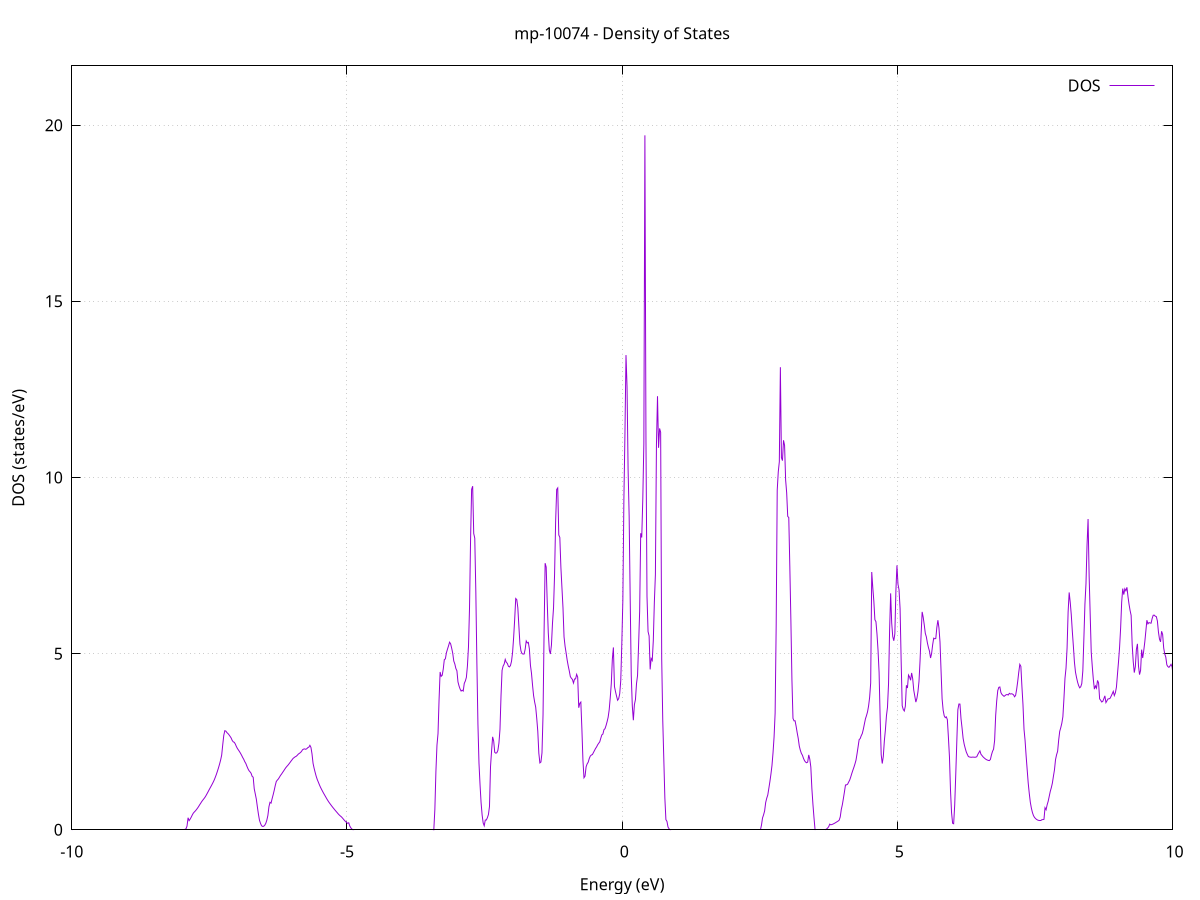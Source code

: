 set title 'mp-10074 - Density of States'
set xlabel 'Energy (eV)'
set ylabel 'DOS (states/eV)'
set grid
set xrange [-10:10]
set yrange [0:21.683]
set xzeroaxis lt -1
set terminal png size 800,600
set output 'mp-10074_dos_gnuplot.png'
plot '-' using 1:2 with lines title 'DOS'
-25.538000 0.000000
-25.518900 0.000000
-25.499800 0.000000
-25.480700 0.000000
-25.461700 0.000000
-25.442600 0.000000
-25.423500 0.000000
-25.404400 0.000000
-25.385300 0.000000
-25.366200 0.000000
-25.347200 0.000000
-25.328100 0.000000
-25.309000 0.000000
-25.289900 0.000000
-25.270800 0.000000
-25.251800 0.000000
-25.232700 0.000000
-25.213600 0.000000
-25.194500 0.000000
-25.175400 0.000000
-25.156300 0.000000
-25.137300 0.000000
-25.118200 0.000000
-25.099100 0.000000
-25.080000 0.000000
-25.060900 0.000000
-25.041800 0.000000
-25.022800 0.000000
-25.003700 0.000000
-24.984600 0.000000
-24.965500 0.000000
-24.946400 0.000000
-24.927400 0.000000
-24.908300 0.000000
-24.889200 0.000000
-24.870100 0.000000
-24.851000 0.000000
-24.831900 0.000000
-24.812900 0.000000
-24.793800 0.000000
-24.774700 0.000000
-24.755600 0.000000
-24.736500 0.000000
-24.717500 0.000000
-24.698400 0.000000
-24.679300 0.000000
-24.660200 0.000000
-24.641100 0.000000
-24.622000 0.000000
-24.603000 0.000000
-24.583900 0.000000
-24.564800 0.000000
-24.545700 0.000000
-24.526600 0.000000
-24.507600 0.000000
-24.488500 0.000000
-24.469400 0.000000
-24.450300 0.000000
-24.431200 0.000000
-24.412100 0.000000
-24.393100 0.000000
-24.374000 0.000000
-24.354900 0.000000
-24.335800 0.000000
-24.316700 0.000000
-24.297700 0.000000
-24.278600 0.000000
-24.259500 0.000000
-24.240400 0.000000
-24.221300 0.000000
-24.202200 0.000000
-24.183200 0.000000
-24.164100 0.000000
-24.145000 0.000000
-24.125900 0.000000
-24.106800 0.000000
-24.087800 0.000000
-24.068700 0.000000
-24.049600 0.000000
-24.030500 0.000000
-24.011400 0.000000
-23.992300 0.000000
-23.973300 0.000000
-23.954200 0.000000
-23.935100 0.000000
-23.916000 0.000000
-23.896900 0.000000
-23.877800 0.000000
-23.858800 0.000000
-23.839700 0.000000
-23.820600 0.000000
-23.801500 1202.336300
-23.782400 0.000000
-23.763400 0.000000
-23.744300 0.000000
-23.725200 0.000000
-23.706100 0.000000
-23.687000 0.000000
-23.667900 0.000000
-23.648900 0.000000
-23.629800 0.000000
-23.610700 0.000000
-23.591600 0.000000
-23.572500 0.000000
-23.553500 0.000000
-23.534400 0.000000
-23.515300 0.000000
-23.496200 0.000000
-23.477100 0.000000
-23.458000 0.000000
-23.439000 0.000000
-23.419900 0.000000
-23.400800 0.000000
-23.381700 0.000000
-23.362600 0.000000
-23.343600 0.000000
-23.324500 0.000000
-23.305400 0.000000
-23.286300 0.000000
-23.267200 0.000000
-23.248100 0.000000
-23.229100 0.000000
-23.210000 0.000000
-23.190900 0.000000
-23.171800 0.000000
-23.152700 0.000000
-23.133700 0.000000
-23.114600 0.000000
-23.095500 0.000000
-23.076400 0.000000
-23.057300 0.000000
-23.038200 0.000000
-23.019200 0.000000
-23.000100 0.000000
-22.981000 0.000000
-22.961900 0.000000
-22.942800 0.000000
-22.923800 0.000000
-22.904700 0.000000
-22.885600 0.000000
-22.866500 0.000000
-22.847400 0.000000
-22.828300 0.000000
-22.809300 0.000000
-22.790200 0.000000
-22.771100 0.000000
-22.752000 0.000000
-22.732900 0.000000
-22.713900 0.000000
-22.694800 0.000000
-22.675700 0.000000
-22.656600 0.000000
-22.637500 0.000000
-22.618400 0.000000
-22.599400 0.000000
-22.580300 0.000000
-22.561200 0.000000
-22.542100 0.000000
-22.523000 0.000000
-22.503900 0.000000
-22.484900 0.000000
-22.465800 0.000000
-22.446700 0.000000
-22.427600 0.000000
-22.408500 0.000000
-22.389500 0.000000
-22.370400 0.000000
-22.351300 0.000000
-22.332200 0.000000
-22.313100 0.000000
-22.294000 0.000000
-22.275000 0.000000
-22.255900 0.000000
-22.236800 0.000000
-22.217700 0.000000
-22.198600 0.000000
-22.179600 0.000000
-22.160500 0.000000
-22.141400 0.000000
-22.122300 0.000000
-22.103200 0.000000
-22.084100 0.000000
-22.065100 0.000000
-22.046000 0.000000
-22.026900 0.000000
-22.007800 0.000000
-21.988700 0.000000
-21.969700 0.000000
-21.950600 0.000000
-21.931500 0.000000
-21.912400 0.000000
-21.893300 0.000000
-21.874200 0.000000
-21.855200 0.000000
-21.836100 0.000000
-21.817000 0.000000
-21.797900 0.000000
-21.778800 0.000000
-21.759800 0.000000
-21.740700 0.000000
-21.721600 0.000000
-21.702500 0.000000
-21.683400 0.000000
-21.664300 0.000000
-21.645300 0.000000
-21.626200 0.000000
-21.607100 0.000000
-21.588000 0.000000
-21.568900 0.000000
-21.549900 0.000000
-21.530800 0.000000
-21.511700 0.000000
-21.492600 0.000000
-21.473500 0.000000
-21.454400 0.000000
-21.435400 0.000000
-21.416300 0.000000
-21.397200 0.000000
-21.378100 0.000000
-21.359000 0.000000
-21.339900 0.000000
-21.320900 0.000000
-21.301800 0.000000
-21.282700 0.000000
-21.263600 0.000000
-21.244500 0.000000
-21.225500 0.000000
-21.206400 0.000000
-21.187300 0.000000
-21.168200 0.000000
-21.149100 0.000000
-21.130000 0.000000
-21.111000 0.000000
-21.091900 0.000000
-21.072800 0.000000
-21.053700 0.000000
-21.034600 0.000000
-21.015600 0.000000
-20.996500 0.000000
-20.977400 0.000000
-20.958300 0.000000
-20.939200 0.000000
-20.920100 0.000000
-20.901100 0.000000
-20.882000 0.000000
-20.862900 0.000000
-20.843800 0.000000
-20.824700 0.000000
-20.805700 0.000000
-20.786600 0.000000
-20.767500 0.000000
-20.748400 0.000000
-20.729300 0.000000
-20.710200 0.000000
-20.691200 0.000000
-20.672100 0.000000
-20.653000 0.000000
-20.633900 0.000000
-20.614800 0.000000
-20.595800 0.000000
-20.576700 0.000000
-20.557600 0.000000
-20.538500 0.000000
-20.519400 0.000000
-20.500300 0.000000
-20.481300 0.000000
-20.462200 0.000000
-20.443100 0.000000
-20.424000 0.000000
-20.404900 0.000000
-20.385900 0.000000
-20.366800 0.000000
-20.347700 0.000000
-20.328600 0.000000
-20.309500 0.000000
-20.290400 0.000000
-20.271400 0.000000
-20.252300 0.000000
-20.233200 0.000000
-20.214100 0.000000
-20.195000 0.000000
-20.175900 0.000000
-20.156900 0.000000
-20.137800 0.000000
-20.118700 0.000000
-20.099600 0.000000
-20.080500 0.000000
-20.061500 0.000000
-20.042400 0.000000
-20.023300 0.000000
-20.004200 0.000000
-19.985100 0.000000
-19.966000 0.000000
-19.947000 0.000000
-19.927900 0.000000
-19.908800 0.000000
-19.889700 0.000000
-19.870600 0.000000
-19.851600 0.000000
-19.832500 0.000000
-19.813400 0.000000
-19.794300 0.000000
-19.775200 0.000000
-19.756100 0.000000
-19.737100 0.000000
-19.718000 0.000000
-19.698900 0.000000
-19.679800 0.000000
-19.660700 0.000000
-19.641700 0.000000
-19.622600 0.000000
-19.603500 0.000000
-19.584400 0.000000
-19.565300 0.000000
-19.546200 0.000000
-19.527200 0.000000
-19.508100 0.000000
-19.489000 0.000000
-19.469900 0.000000
-19.450800 0.000000
-19.431800 0.000000
-19.412700 0.000000
-19.393600 0.000000
-19.374500 0.000000
-19.355400 0.000000
-19.336300 0.000000
-19.317300 0.000000
-19.298200 0.000000
-19.279100 0.000000
-19.260000 0.000000
-19.240900 0.000000
-19.221900 0.000000
-19.202800 0.000000
-19.183700 0.000000
-19.164600 0.000000
-19.145500 0.000000
-19.126400 0.000000
-19.107400 0.000000
-19.088300 0.000000
-19.069200 0.000000
-19.050100 0.000000
-19.031000 0.000000
-19.012000 0.000000
-18.992900 0.000000
-18.973800 0.000000
-18.954700 0.000000
-18.935600 0.000000
-18.916500 0.000000
-18.897500 0.000000
-18.878400 0.000000
-18.859300 0.000000
-18.840200 0.000000
-18.821100 0.000000
-18.802000 0.000000
-18.783000 0.000000
-18.763900 0.000000
-18.744800 0.000000
-18.725700 0.000000
-18.706600 0.000000
-18.687600 0.000000
-18.668500 0.000000
-18.649400 0.000000
-18.630300 0.000000
-18.611200 0.000000
-18.592100 0.000000
-18.573100 0.000000
-18.554000 0.000000
-18.534900 0.000000
-18.515800 0.000000
-18.496700 0.000000
-18.477700 0.000000
-18.458600 0.000000
-18.439500 0.000000
-18.420400 0.000000
-18.401300 0.000000
-18.382200 0.000000
-18.363200 0.000000
-18.344100 0.000000
-18.325000 0.000000
-18.305900 0.000000
-18.286800 0.000000
-18.267800 0.000000
-18.248700 0.000000
-18.229600 0.000000
-18.210500 0.000000
-18.191400 0.000000
-18.172300 0.000000
-18.153300 0.000000
-18.134200 0.000000
-18.115100 0.000000
-18.096000 0.000000
-18.076900 0.000000
-18.057900 0.000000
-18.038800 0.000000
-18.019700 0.000000
-18.000600 0.000000
-17.981500 0.000000
-17.962400 0.000000
-17.943400 0.000000
-17.924300 0.000000
-17.905200 0.000000
-17.886100 0.000000
-17.867000 0.000000
-17.848000 0.000000
-17.828900 0.000000
-17.809800 0.000000
-17.790700 0.000000
-17.771600 0.000000
-17.752500 0.000000
-17.733500 0.000000
-17.714400 0.000000
-17.695300 0.000000
-17.676200 0.000000
-17.657100 0.000000
-17.638000 0.000000
-17.619000 0.000000
-17.599900 0.000000
-17.580800 0.000000
-17.561700 0.000000
-17.542600 0.000000
-17.523600 0.000000
-17.504500 0.000000
-17.485400 0.000000
-17.466300 0.000000
-17.447200 0.000000
-17.428100 0.000000
-17.409100 0.000000
-17.390000 0.000000
-17.370900 0.000000
-17.351800 0.000000
-17.332700 0.000000
-17.313700 0.000000
-17.294600 0.000000
-17.275500 0.000000
-17.256400 0.000000
-17.237300 0.000000
-17.218200 0.000000
-17.199200 0.000000
-17.180100 0.000000
-17.161000 0.000000
-17.141900 0.000000
-17.122800 0.000000
-17.103800 0.000000
-17.084700 0.000000
-17.065600 0.000000
-17.046500 0.000000
-17.027400 0.000000
-17.008300 0.000000
-16.989300 0.000000
-16.970200 0.000000
-16.951100 0.000000
-16.932000 0.000000
-16.912900 0.000000
-16.893900 0.000000
-16.874800 0.000000
-16.855700 0.000000
-16.836600 0.000000
-16.817500 0.000000
-16.798400 0.000000
-16.779400 0.000000
-16.760300 0.000000
-16.741200 0.000000
-16.722100 0.000000
-16.703000 0.000000
-16.684000 0.000000
-16.664900 0.000000
-16.645800 0.000000
-16.626700 0.000000
-16.607600 0.000000
-16.588500 0.000000
-16.569500 0.000000
-16.550400 0.000000
-16.531300 0.000000
-16.512200 0.000000
-16.493100 0.000000
-16.474000 0.000000
-16.455000 0.000000
-16.435900 0.000000
-16.416800 0.000000
-16.397700 0.000000
-16.378600 0.000000
-16.359600 0.000000
-16.340500 0.000000
-16.321400 0.000000
-16.302300 0.000000
-16.283200 0.000000
-16.264100 0.000000
-16.245100 0.000000
-16.226000 0.000000
-16.206900 0.000000
-16.187800 0.000000
-16.168700 0.000000
-16.149700 0.000000
-16.130600 0.000000
-16.111500 0.000000
-16.092400 0.000000
-16.073300 0.000000
-16.054200 0.000000
-16.035200 0.000000
-16.016100 0.000000
-15.997000 0.000000
-15.977900 0.000000
-15.958800 0.000000
-15.939800 0.000000
-15.920700 0.000000
-15.901600 0.000000
-15.882500 0.000000
-15.863400 0.000000
-15.844300 0.000000
-15.825300 0.000000
-15.806200 0.000000
-15.787100 0.000000
-15.768000 0.000000
-15.748900 0.000000
-15.729900 0.000000
-15.710800 0.000000
-15.691700 0.000000
-15.672600 0.000000
-15.653500 0.000000
-15.634400 0.000000
-15.615400 0.000000
-15.596300 0.000000
-15.577200 0.000000
-15.558100 0.000000
-15.539000 0.000000
-15.520000 0.000000
-15.500900 0.000000
-15.481800 0.000000
-15.462700 0.000000
-15.443600 0.000000
-15.424500 0.000000
-15.405500 0.000000
-15.386400 0.000000
-15.367300 0.000000
-15.348200 0.000000
-15.329100 0.000000
-15.310100 0.000000
-15.291000 0.000000
-15.271900 0.000000
-15.252800 0.000000
-15.233700 0.000000
-15.214600 0.000000
-15.195600 0.000000
-15.176500 0.000000
-15.157400 0.000000
-15.138300 0.000000
-15.119200 0.000000
-15.100100 0.000000
-15.081100 0.000000
-15.062000 0.000000
-15.042900 0.000000
-15.023800 0.000000
-15.004700 0.000000
-14.985700 0.000000
-14.966600 0.000000
-14.947500 0.000000
-14.928400 0.000000
-14.909300 0.000000
-14.890200 0.000000
-14.871200 0.000000
-14.852100 0.000000
-14.833000 0.000000
-14.813900 0.000000
-14.794800 0.000000
-14.775800 0.000000
-14.756700 0.000000
-14.737600 0.000000
-14.718500 0.000000
-14.699400 0.000000
-14.680300 0.000000
-14.661300 0.000000
-14.642200 0.000000
-14.623100 0.000000
-14.604000 0.000000
-14.584900 0.000000
-14.565900 0.000000
-14.546800 0.000000
-14.527700 0.000000
-14.508600 0.000000
-14.489500 0.000000
-14.470400 0.000000
-14.451400 0.000000
-14.432300 0.000000
-14.413200 0.000000
-14.394100 0.000000
-14.375000 0.000000
-14.356000 0.000000
-14.336900 0.000000
-14.317800 0.000000
-14.298700 0.000000
-14.279600 0.000000
-14.260500 0.000000
-14.241500 0.000000
-14.222400 0.000000
-14.203300 0.000000
-14.184200 0.000000
-14.165100 0.000000
-14.146100 0.000000
-14.127000 0.000000
-14.107900 0.000000
-14.088800 0.000000
-14.069700 0.000000
-14.050600 0.000000
-14.031600 0.000000
-14.012500 0.000000
-13.993400 0.000000
-13.974300 0.000000
-13.955200 0.000000
-13.936100 0.000000
-13.917100 0.000000
-13.898000 0.000000
-13.878900 0.000000
-13.859800 0.000000
-13.840700 0.000000
-13.821700 0.000000
-13.802600 0.000000
-13.783500 0.000000
-13.764400 0.000000
-13.745300 0.000000
-13.726200 0.000000
-13.707200 0.000000
-13.688100 0.000000
-13.669000 0.000000
-13.649900 0.000000
-13.630800 0.000000
-13.611800 0.000000
-13.592700 0.000000
-13.573600 0.000000
-13.554500 0.000000
-13.535400 0.000000
-13.516300 0.000000
-13.497300 0.000000
-13.478200 0.000000
-13.459100 0.000000
-13.440000 0.000000
-13.420900 0.000000
-13.401900 0.000000
-13.382800 0.000000
-13.363700 0.000000
-13.344600 0.000000
-13.325500 0.000000
-13.306400 0.000000
-13.287400 0.000000
-13.268300 0.000000
-13.249200 0.000000
-13.230100 0.000000
-13.211000 0.000000
-13.192000 0.000000
-13.172900 0.000000
-13.153800 0.000000
-13.134700 0.000000
-13.115600 0.000000
-13.096500 0.000000
-13.077500 0.000000
-13.058400 0.000000
-13.039300 0.000000
-13.020200 0.000000
-13.001100 0.000000
-12.982100 0.000000
-12.963000 0.000000
-12.943900 0.000000
-12.924800 0.000000
-12.905700 0.148200
-12.886600 0.509300
-12.867600 0.681100
-12.848500 0.917000
-12.829400 1.011800
-12.810300 1.120600
-12.791200 1.256900
-12.772100 1.411400
-12.753100 1.514000
-12.734000 1.613900
-12.714900 1.718700
-12.695800 1.853000
-12.676700 1.994300
-12.657700 2.123500
-12.638600 2.236700
-12.619500 2.377300
-12.600400 2.537800
-12.581300 2.713200
-12.562200 2.909700
-12.543200 3.122500
-12.524100 3.404900
-12.505000 3.817900
-12.485900 4.552400
-12.466800 4.723000
-12.447800 4.518700
-12.428700 4.492400
-12.409600 4.254100
-12.390500 4.136700
-12.371400 3.988900
-12.352300 3.806400
-12.333300 3.644200
-12.314200 3.475400
-12.295100 3.326800
-12.276000 3.144000
-12.256900 2.995500
-12.237900 2.784500
-12.218800 2.738200
-12.199700 2.611900
-12.180600 2.162800
-12.161500 1.318000
-12.142400 0.712300
-12.123400 0.264800
-12.104300 0.034300
-12.085200 0.003200
-12.066100 0.135900
-12.047000 0.378900
-12.028000 0.878700
-12.008900 1.687900
-11.989800 2.006700
-11.970700 2.448400
-11.951600 2.656400
-11.932500 2.838100
-11.913500 2.963400
-11.894400 3.105900
-11.875300 3.294800
-11.856200 3.456900
-11.837100 3.651400
-11.818100 3.899300
-11.799000 4.042800
-11.779900 4.263100
-11.760800 4.594500
-11.741700 4.838700
-11.722600 4.922500
-11.703600 4.074000
-11.684500 3.500800
-11.665400 3.145100
-11.646300 2.870700
-11.627200 2.659500
-11.608200 2.487300
-11.589100 2.336700
-11.570000 2.197600
-11.550900 2.067500
-11.531800 1.944800
-11.512700 1.838600
-11.493700 1.741300
-11.474600 1.648600
-11.455500 1.560500
-11.436400 1.474400
-11.417300 1.388400
-11.398200 1.315300
-11.379200 1.245100
-11.360100 1.175600
-11.341000 1.101900
-11.321900 1.047700
-11.302800 0.994700
-11.283800 0.926100
-11.264700 1.687900
-11.245600 8.384700
-11.226500 20.549400
-11.207400 45.959800
-11.188300 21.613200
-11.169300 10.942900
-11.150200 5.551000
-11.131100 9.218400
-11.112000 8.670100
-11.092900 9.179800
-11.073900 9.191900
-11.054800 9.333000
-11.035700 9.353400
-11.016600 9.371300
-10.997500 6.645200
-10.978400 5.049800
-10.959400 4.072600
-10.940300 3.369400
-10.921200 2.760300
-10.902100 2.274000
-10.883000 1.826200
-10.864000 1.477800
-10.844900 1.034300
-10.825800 0.708100
-10.806700 0.106400
-10.787600 0.000000
-10.768500 0.000000
-10.749500 0.000000
-10.730400 0.000000
-10.711300 0.000000
-10.692200 0.000000
-10.673100 0.000000
-10.654100 0.000000
-10.635000 0.000000
-10.615900 0.000000
-10.596800 0.000000
-10.577700 0.000000
-10.558600 0.000000
-10.539600 0.000000
-10.520500 0.000000
-10.501400 0.000000
-10.482300 0.000000
-10.463200 0.000000
-10.444200 0.000000
-10.425100 0.000000
-10.406000 0.000000
-10.386900 0.000000
-10.367800 0.000000
-10.348700 0.000000
-10.329700 0.000000
-10.310600 0.000000
-10.291500 0.000000
-10.272400 0.000000
-10.253300 0.000000
-10.234200 0.000000
-10.215200 0.000000
-10.196100 0.000000
-10.177000 0.000000
-10.157900 0.000000
-10.138800 0.000000
-10.119800 0.000000
-10.100700 0.000000
-10.081600 0.000000
-10.062500 0.000000
-10.043400 0.000000
-10.024300 0.000000
-10.005300 0.000000
-9.986200 0.000000
-9.967100 0.000000
-9.948000 0.000000
-9.928900 0.000000
-9.909900 0.000000
-9.890800 0.000000
-9.871700 0.000000
-9.852600 0.000000
-9.833500 0.000000
-9.814400 0.000000
-9.795400 0.000000
-9.776300 0.000000
-9.757200 0.000000
-9.738100 0.000000
-9.719000 0.000000
-9.700000 0.000000
-9.680900 0.000000
-9.661800 0.000000
-9.642700 0.000000
-9.623600 0.000000
-9.604500 0.000000
-9.585500 0.000000
-9.566400 0.000000
-9.547300 0.000000
-9.528200 0.000000
-9.509100 0.000000
-9.490100 0.000000
-9.471000 0.000000
-9.451900 0.000000
-9.432800 0.000000
-9.413700 0.000000
-9.394600 0.000000
-9.375600 0.000000
-9.356500 0.000000
-9.337400 0.000000
-9.318300 0.000000
-9.299200 0.000000
-9.280200 0.000000
-9.261100 0.000000
-9.242000 0.000000
-9.222900 0.000000
-9.203800 0.000000
-9.184700 0.000000
-9.165700 0.000000
-9.146600 0.000000
-9.127500 0.000000
-9.108400 0.000000
-9.089300 0.000000
-9.070200 0.000000
-9.051200 0.000000
-9.032100 0.000000
-9.013000 0.000000
-8.993900 0.000000
-8.974800 0.000000
-8.955800 0.000000
-8.936700 0.000000
-8.917600 0.000000
-8.898500 0.000000
-8.879400 0.000000
-8.860300 0.000000
-8.841300 0.000000
-8.822200 0.000000
-8.803100 0.000000
-8.784000 0.000000
-8.764900 0.000000
-8.745900 0.000000
-8.726800 0.000000
-8.707700 0.000000
-8.688600 0.000000
-8.669500 0.000000
-8.650400 0.000000
-8.631400 0.000000
-8.612300 0.000000
-8.593200 0.000000
-8.574100 0.000000
-8.555000 0.000000
-8.536000 0.000000
-8.516900 0.000000
-8.497800 0.000000
-8.478700 0.000000
-8.459600 0.000000
-8.440500 0.000000
-8.421500 0.000000
-8.402400 0.000000
-8.383300 0.000000
-8.364200 0.000000
-8.345100 0.000000
-8.326100 0.000000
-8.307000 0.000000
-8.287900 0.000000
-8.268800 0.000000
-8.249700 0.000000
-8.230600 0.000000
-8.211600 0.000000
-8.192500 0.000000
-8.173400 0.000000
-8.154300 0.000000
-8.135200 0.000000
-8.116200 0.000000
-8.097100 0.000000
-8.078000 0.000000
-8.058900 0.000000
-8.039800 0.000000
-8.020700 0.000000
-8.001700 0.000000
-7.982600 0.000000
-7.963500 0.000000
-7.944400 0.000000
-7.925300 0.025500
-7.906300 0.104900
-7.887200 0.341500
-7.868100 0.259500
-7.849000 0.303700
-7.829900 0.358100
-7.810800 0.419300
-7.791800 0.472500
-7.772700 0.506200
-7.753600 0.537100
-7.734500 0.573900
-7.715400 0.614200
-7.696300 0.658200
-7.677300 0.707800
-7.658200 0.752600
-7.639100 0.800700
-7.620000 0.840800
-7.600900 0.878400
-7.581900 0.918000
-7.562800 0.966000
-7.543700 1.020600
-7.524600 1.075500
-7.505500 1.133000
-7.486400 1.187700
-7.467400 1.241700
-7.448300 1.297800
-7.429200 1.356400
-7.410100 1.420700
-7.391000 1.496300
-7.372000 1.577000
-7.352900 1.667400
-7.333800 1.761700
-7.314700 1.865300
-7.295600 1.980200
-7.276500 2.119500
-7.257500 2.411100
-7.238400 2.678800
-7.219300 2.812600
-7.200200 2.800300
-7.181100 2.757600
-7.162100 2.730800
-7.143000 2.694300
-7.123900 2.652200
-7.104800 2.606300
-7.085700 2.536900
-7.066600 2.495600
-7.047600 2.482800
-7.028500 2.433400
-7.009400 2.362800
-6.990300 2.306100
-6.971200 2.262600
-6.952200 2.218000
-6.933100 2.168000
-6.914000 2.113200
-6.894900 2.052300
-6.875800 2.000400
-6.856700 1.932700
-6.837700 1.882200
-6.818600 1.805900
-6.799500 1.735100
-6.780400 1.678500
-6.761300 1.644800
-6.742300 1.604000
-6.723200 1.517500
-6.704100 1.492500
-6.685000 1.164100
-6.665900 1.017100
-6.646800 0.867400
-6.627800 0.647200
-6.608700 0.441900
-6.589600 0.269900
-6.570500 0.179700
-6.551400 0.114000
-6.532300 0.094900
-6.513300 0.099700
-6.494200 0.128400
-6.475100 0.182200
-6.456000 0.273900
-6.436900 0.407900
-6.417900 0.653300
-6.398800 0.779900
-6.379700 0.756300
-6.360600 0.879800
-6.341500 0.993500
-6.322400 1.117200
-6.303400 1.253800
-6.284300 1.371300
-6.265200 1.409900
-6.246100 1.443500
-6.227000 1.491800
-6.208000 1.542300
-6.188900 1.580500
-6.169800 1.627000
-6.150700 1.669800
-6.131600 1.716200
-6.112500 1.759900
-6.093500 1.796700
-6.074400 1.829100
-6.055300 1.867200
-6.036200 1.906600
-6.017100 1.947900
-5.998100 1.986200
-5.979000 2.025600
-5.959900 2.049400
-5.940800 2.071500
-5.921700 2.086400
-5.902600 2.115000
-5.883600 2.148400
-5.864500 2.169800
-5.845400 2.191100
-5.826300 2.223900
-5.807200 2.271400
-5.788200 2.289600
-5.769100 2.295900
-5.750000 2.284000
-5.730900 2.299600
-5.711800 2.331200
-5.692700 2.345600
-5.673700 2.397400
-5.654600 2.338500
-5.635500 2.156400
-5.616400 1.887400
-5.597300 1.747800
-5.578300 1.628700
-5.559200 1.518400
-5.540100 1.427700
-5.521000 1.354900
-5.501900 1.280600
-5.482800 1.212500
-5.463800 1.152800
-5.444700 1.095300
-5.425600 1.039600
-5.406500 0.987800
-5.387400 0.935600
-5.368300 0.883000
-5.349300 0.834500
-5.330200 0.788000
-5.311100 0.746500
-5.292000 0.706400
-5.272900 0.666300
-5.253900 0.628300
-5.234800 0.591900
-5.215700 0.555500
-5.196600 0.520200
-5.177500 0.486000
-5.158400 0.449800
-5.139400 0.418700
-5.120300 0.391800
-5.101200 0.367200
-5.082100 0.334500
-5.063000 0.298100
-5.044000 0.263300
-5.024900 0.232600
-5.005800 0.205700
-4.986700 0.182500
-4.967600 0.198600
-4.948500 0.105700
-4.929500 0.055000
-4.910400 0.020700
-4.891300 0.002800
-4.872200 0.000000
-4.853100 0.000000
-4.834100 0.000000
-4.815000 0.000000
-4.795900 0.000000
-4.776800 0.000000
-4.757700 0.000000
-4.738600 0.000000
-4.719600 0.000000
-4.700500 0.000000
-4.681400 0.000000
-4.662300 0.000000
-4.643200 0.000000
-4.624200 0.000000
-4.605100 0.000000
-4.586000 0.000000
-4.566900 0.000000
-4.547800 0.000000
-4.528700 0.000000
-4.509700 0.000000
-4.490600 0.000000
-4.471500 0.000000
-4.452400 0.000000
-4.433300 0.000000
-4.414300 0.000000
-4.395200 0.000000
-4.376100 0.000000
-4.357000 0.000000
-4.337900 0.000000
-4.318800 0.000000
-4.299800 0.000000
-4.280700 0.000000
-4.261600 0.000000
-4.242500 0.000000
-4.223400 0.000000
-4.204400 0.000000
-4.185300 0.000000
-4.166200 0.000000
-4.147100 0.000000
-4.128000 0.000000
-4.108900 0.000000
-4.089900 0.000000
-4.070800 0.000000
-4.051700 0.000000
-4.032600 0.000000
-4.013500 0.000000
-3.994400 0.000000
-3.975400 0.000000
-3.956300 0.000000
-3.937200 0.000000
-3.918100 0.000000
-3.899000 0.000000
-3.880000 0.000000
-3.860900 0.000000
-3.841800 0.000000
-3.822700 0.000000
-3.803600 0.000000
-3.784500 0.000000
-3.765500 0.000000
-3.746400 0.000000
-3.727300 0.000000
-3.708200 0.000000
-3.689100 0.000000
-3.670100 0.000000
-3.651000 0.000000
-3.631900 0.000000
-3.612800 0.000000
-3.593700 0.000000
-3.574600 0.000000
-3.555600 0.000000
-3.536500 0.000000
-3.517400 0.000000
-3.498300 0.000000
-3.479200 0.000000
-3.460200 0.000000
-3.441100 0.000000
-3.422000 0.000600
-3.402900 0.581100
-3.383800 1.660000
-3.364700 2.399500
-3.345700 2.730400
-3.326600 3.689900
-3.307500 4.478700
-3.288400 4.355900
-3.269300 4.384800
-3.250300 4.564000
-3.231200 4.829800
-3.212100 4.850500
-3.193000 5.024100
-3.173900 5.126000
-3.154800 5.219200
-3.135800 5.324200
-3.116700 5.279800
-3.097600 5.155200
-3.078500 5.012500
-3.059400 4.789400
-3.040400 4.706300
-3.021300 4.578500
-3.002200 4.512300
-2.983100 4.197900
-2.964000 4.083200
-2.944900 3.996900
-2.925900 3.937800
-2.906800 3.962200
-2.887700 3.937600
-2.868600 4.155000
-2.849500 4.221900
-2.830400 4.324900
-2.811400 4.647700
-2.792300 5.185400
-2.773200 6.301500
-2.754100 8.243300
-2.735000 9.663900
-2.716000 9.753000
-2.696900 8.410300
-2.677800 8.275600
-2.658700 6.765200
-2.639600 4.744300
-2.620500 3.002500
-2.601500 1.897700
-2.582400 1.287200
-2.563300 0.773400
-2.544200 0.418800
-2.525100 0.191900
-2.506100 0.113700
-2.487000 0.275700
-2.467900 0.276800
-2.448800 0.342000
-2.429700 0.431700
-2.410600 0.659500
-2.391600 1.794100
-2.372500 2.237500
-2.353400 2.638200
-2.334300 2.520000
-2.315200 2.198700
-2.296200 2.174300
-2.277100 2.185400
-2.258000 2.252000
-2.238900 2.459200
-2.219800 2.848400
-2.200700 3.809700
-2.181700 4.525400
-2.162600 4.647500
-2.143500 4.703600
-2.124400 4.835600
-2.105300 4.753300
-2.086300 4.723500
-2.067200 4.642300
-2.048100 4.622400
-2.029000 4.662100
-2.009900 4.785700
-1.990800 5.034100
-1.971800 5.455100
-1.952700 5.971300
-1.933600 6.564700
-1.914500 6.532600
-1.895400 6.300100
-1.876400 5.778500
-1.857300 5.271600
-1.838200 5.074100
-1.819100 4.999700
-1.800000 4.987200
-1.780900 4.990200
-1.761900 5.127700
-1.742800 5.359200
-1.723700 5.303600
-1.704600 5.318500
-1.685500 5.134300
-1.666400 4.670200
-1.647400 4.444100
-1.628300 4.106300
-1.609200 3.810400
-1.590100 3.627800
-1.571000 3.483600
-1.552000 3.164400
-1.532900 2.796000
-1.513800 2.173100
-1.494700 1.897400
-1.475600 1.922900
-1.456500 2.184600
-1.437500 3.260200
-1.418400 5.614400
-1.399300 7.567200
-1.380200 7.455700
-1.361100 6.449300
-1.342100 5.589400
-1.323000 5.100400
-1.303900 4.989700
-1.284800 5.242300
-1.265700 5.860400
-1.246600 6.303600
-1.227600 7.251800
-1.208500 8.755000
-1.189400 9.660500
-1.170300 9.703700
-1.151200 8.367600
-1.132200 8.297300
-1.113100 7.451400
-1.094000 6.873600
-1.074900 6.302700
-1.055800 5.477000
-1.036700 5.206300
-1.017700 5.015900
-0.998600 4.813800
-0.979500 4.649600
-0.960400 4.507800
-0.941300 4.347400
-0.922300 4.300900
-0.903200 4.266300
-0.884100 4.164000
-0.865000 4.278900
-0.845900 4.283000
-0.826800 4.411700
-0.807800 4.332800
-0.788700 3.463800
-0.769600 3.590400
-0.750500 3.625100
-0.731400 2.859400
-0.712400 1.971700
-0.693300 1.476100
-0.674200 1.522600
-0.655100 1.786800
-0.636000 1.869500
-0.616900 1.917500
-0.597900 2.020200
-0.578800 2.092200
-0.559700 2.122000
-0.540600 2.134700
-0.521500 2.192200
-0.502500 2.249800
-0.483400 2.307200
-0.464300 2.351700
-0.445200 2.411600
-0.426100 2.455700
-0.407000 2.495700
-0.388000 2.599600
-0.368900 2.693100
-0.349800 2.717100
-0.330700 2.838700
-0.311600 2.869800
-0.292500 2.958100
-0.273500 3.067200
-0.254400 3.193300
-0.235300 3.406700
-0.216200 3.750300
-0.197100 4.151400
-0.178100 4.843600
-0.159000 5.176100
-0.139900 4.068100
-0.120800 3.921500
-0.101700 3.792300
-0.082600 3.676700
-0.063600 3.718500
-0.044500 3.857900
-0.025400 4.231100
-0.006300 5.268900
0.012800 6.504800
0.031800 9.388600
0.050900 11.240700
0.070000 13.474800
0.089100 12.568200
0.108200 10.231700
0.127300 8.907500
0.146300 6.545400
0.165400 4.389200
0.184500 3.519000
0.203600 3.109400
0.222700 3.553900
0.241700 3.695000
0.260800 4.145800
0.279900 4.381800
0.299000 5.257300
0.318100 6.198100
0.337200 8.415800
0.356200 8.296900
0.375300 9.391600
0.394400 10.965700
0.413500 19.711600
0.432600 11.121600
0.451600 6.626700
0.470700 5.625600
0.489800 5.500800
0.508900 4.552100
0.528000 4.861400
0.547100 4.806300
0.566100 5.370000
0.585200 6.461000
0.604300 7.240100
0.623400 10.938900
0.642500 12.306400
0.661500 10.841800
0.680600 11.392700
0.699700 11.282100
0.718800 4.851000
0.737900 3.105100
0.757000 2.002500
0.776000 0.903600
0.795100 0.288100
0.814200 0.238500
0.833300 0.078900
0.852400 0.027600
0.871500 0.002700
0.890500 0.000000
0.909600 0.000000
0.928700 0.000000
0.947800 0.000000
0.966900 0.000000
0.985900 0.000000
1.005000 0.000000
1.024100 0.000000
1.043200 0.000000
1.062300 0.000000
1.081400 0.000000
1.100400 0.000000
1.119500 0.000000
1.138600 0.000000
1.157700 0.000000
1.176800 0.000000
1.195800 0.000000
1.214900 0.000000
1.234000 0.000000
1.253100 0.000000
1.272200 0.000000
1.291300 0.000000
1.310300 0.000000
1.329400 0.000000
1.348500 0.000000
1.367600 0.000000
1.386700 0.000000
1.405700 0.000000
1.424800 0.000000
1.443900 0.000000
1.463000 0.000000
1.482100 0.000000
1.501200 0.000000
1.520200 0.000000
1.539300 0.000000
1.558400 0.000000
1.577500 0.000000
1.596600 0.000000
1.615600 0.000000
1.634700 0.000000
1.653800 0.000000
1.672900 0.000000
1.692000 0.000000
1.711100 0.000000
1.730100 0.000000
1.749200 0.000000
1.768300 0.000000
1.787400 0.000000
1.806500 0.000000
1.825500 0.000000
1.844600 0.000000
1.863700 0.000000
1.882800 0.000000
1.901900 0.000000
1.921000 0.000000
1.940000 0.000000
1.959100 0.000000
1.978200 0.000000
1.997300 0.000000
2.016400 0.000000
2.035500 0.000000
2.054500 0.000000
2.073600 0.000000
2.092700 0.000000
2.111800 0.000000
2.130900 0.000000
2.149900 0.000000
2.169000 0.000000
2.188100 0.000000
2.207200 0.000000
2.226300 0.000000
2.245400 0.000000
2.264400 0.000000
2.283500 0.000000
2.302600 0.000000
2.321700 0.000000
2.340800 0.000000
2.359800 0.000000
2.378900 0.000000
2.398000 0.000000
2.417100 0.000000
2.436200 0.000000
2.455300 0.000000
2.474300 0.000000
2.493400 0.000000
2.512500 0.000000
2.531600 0.131200
2.550700 0.334900
2.569700 0.423600
2.588800 0.535400
2.607900 0.772300
2.627000 0.895100
2.646100 0.987000
2.665200 1.172600
2.684200 1.364000
2.703300 1.578400
2.722400 1.823900
2.741500 2.185400
2.760600 2.634400
2.779600 3.312300
2.798700 5.780400
2.817800 9.638500
2.836900 10.160600
2.856000 10.445000
2.875100 13.129500
2.894100 10.561400
2.913200 10.478900
2.932300 11.055700
2.951400 10.911500
2.970500 9.928900
2.989500 9.565300
3.008600 8.896300
3.027700 8.862900
3.046800 7.467900
3.065900 5.953500
3.085000 4.252900
3.104000 3.162600
3.123100 3.091900
3.142200 3.093800
3.161300 2.937400
3.180400 2.756600
3.199400 2.595800
3.218500 2.378600
3.237600 2.257000
3.256700 2.168200
3.275800 2.115500
3.294900 2.027200
3.313900 1.961700
3.333000 1.921900
3.352100 1.902100
3.371200 1.921000
3.390300 2.125000
3.409400 2.007300
3.428400 1.781600
3.447500 1.168900
3.466600 0.724500
3.485700 0.345800
3.504800 0.006300
3.523800 0.000000
3.542900 0.000000
3.562000 0.000000
3.581100 0.000000
3.600200 0.000000
3.619300 0.000000
3.638300 0.000000
3.657400 0.000000
3.676500 0.000000
3.695600 0.006000
3.714700 0.022400
3.733700 0.049500
3.752800 0.087000
3.771900 0.159800
3.791000 0.141400
3.810100 0.148500
3.829200 0.161100
3.848200 0.175700
3.867300 0.192100
3.886400 0.210400
3.905500 0.229300
3.924600 0.248100
3.943600 0.272600
3.962700 0.364200
3.981800 0.575300
4.000900 0.709700
4.020000 0.887600
4.039100 1.075400
4.058100 1.271700
4.077200 1.274900
4.096300 1.292800
4.115400 1.353500
4.134500 1.410800
4.153500 1.498600
4.172600 1.597200
4.191700 1.687600
4.210800 1.772900
4.229900 1.866500
4.249000 1.974100
4.268000 2.156400
4.287100 2.355100
4.306200 2.559000
4.325300 2.588700
4.344400 2.670600
4.363400 2.731700
4.382500 2.853800
4.401600 3.003400
4.420700 3.148100
4.439800 3.241100
4.458900 3.347900
4.477900 3.515100
4.497000 3.760400
4.516100 4.167600
4.535200 7.316900
4.554300 6.872900
4.573400 6.488900
4.592400 5.962200
4.611500 5.906900
4.630600 5.555300
4.649700 5.092300
4.668800 4.466600
4.687800 3.185500
4.706900 2.131900
4.726000 1.881100
4.745100 2.077900
4.764200 2.520700
4.783300 2.835200
4.802300 3.235300
4.821400 3.478700
4.840500 4.145600
4.859600 5.651000
4.878700 6.711500
4.897700 5.869600
4.916800 5.485000
4.935900 5.364800
4.955000 5.563000
4.974100 6.784400
4.993200 7.506100
5.012200 6.967900
5.031300 6.811100
5.050400 6.272700
5.069500 4.801500
5.088600 3.522700
5.107600 3.416300
5.126700 3.371800
5.145800 3.506300
5.164900 4.100200
5.184000 4.024300
5.203100 4.392300
5.222100 4.338100
5.241200 4.244500
5.260300 4.451600
5.279400 4.286900
5.298500 3.962500
5.317500 3.794100
5.336600 3.623900
5.355700 3.729500
5.374800 3.915600
5.393900 4.216400
5.413000 4.798700
5.432000 5.535400
5.451100 6.184300
5.470200 6.034900
5.489300 5.819100
5.508400 5.576000
5.527400 5.475600
5.546500 5.304300
5.565600 5.172000
5.584700 5.066500
5.603800 4.875800
5.622900 5.004700
5.641900 5.248600
5.661000 5.438400
5.680100 5.420000
5.699200 5.430800
5.718300 5.747700
5.737400 5.949000
5.756400 5.730900
5.775500 5.330100
5.794600 4.515600
5.813700 3.716800
5.832800 3.394000
5.851800 3.236900
5.870900 3.183500
5.890000 3.205200
5.909100 3.125900
5.928200 2.628100
5.947300 2.069900
5.966300 1.115400
5.985400 0.486900
6.004500 0.184900
6.023600 0.171100
6.042700 0.700300
6.061700 1.568900
6.080800 2.500700
6.099900 3.406800
6.119000 3.569900
6.138100 3.568100
6.157200 3.153300
6.176200 2.888800
6.195300 2.597800
6.214400 2.431800
6.233500 2.314900
6.252600 2.210200
6.271600 2.140300
6.290700 2.079000
6.309800 2.065800
6.328900 2.060800
6.348000 2.058200
6.367100 2.062700
6.386100 2.061700
6.405200 2.058700
6.424300 2.061000
6.443400 2.072400
6.462500 2.138100
6.481500 2.191000
6.500600 2.240300
6.519700 2.144600
6.538800 2.107300
6.557900 2.069700
6.577000 2.041700
6.596000 2.016500
6.615100 1.994500
6.634200 1.980200
6.653300 1.968900
6.672400 1.964000
6.691400 1.997500
6.710500 2.124100
6.729600 2.225000
6.748700 2.287200
6.767800 2.533200
6.786900 3.241100
6.805900 3.656700
6.825000 3.951100
6.844100 4.042700
6.863200 4.053400
6.882300 3.894700
6.901300 3.841000
6.920400 3.812200
6.939500 3.787400
6.958600 3.810500
6.977700 3.833800
6.996800 3.838600
7.015800 3.824500
7.034900 3.873300
7.054000 3.853200
7.073100 3.860700
7.092200 3.853100
7.111300 3.830900
7.130300 3.775100
7.149400 3.815300
7.168500 3.989500
7.187600 4.212000
7.206700 4.473000
7.225700 4.695400
7.244800 4.639200
7.263900 4.066800
7.283000 3.559500
7.302100 2.850400
7.321200 2.538600
7.340200 2.102700
7.359300 1.709100
7.378400 1.324600
7.397500 1.032800
7.416600 0.781600
7.435600 0.615200
7.454700 0.490100
7.473800 0.402800
7.492900 0.350800
7.512000 0.318000
7.531100 0.292900
7.550100 0.275900
7.569200 0.266300
7.588300 0.262200
7.607400 0.262800
7.626500 0.285500
7.645500 0.289600
7.664600 0.296200
7.683700 0.625000
7.702800 0.568200
7.721900 0.706100
7.741000 0.808400
7.760000 0.947400
7.779100 1.089200
7.798200 1.194900
7.817300 1.324100
7.836400 1.519500
7.855400 1.700600
7.874500 1.990300
7.893600 2.129300
7.912700 2.226700
7.931800 2.547100
7.950900 2.793900
7.969900 2.898600
7.989000 3.023600
8.008100 3.208200
8.027200 3.716100
8.046300 4.298000
8.065300 4.588600
8.084400 5.157500
8.103500 6.188100
8.122600 6.736500
8.141700 6.456800
8.160800 6.102500
8.179800 5.631200
8.198900 5.213600
8.218000 4.758600
8.237100 4.475700
8.256200 4.322400
8.275300 4.191100
8.294300 4.093600
8.313400 4.029000
8.332500 4.058300
8.351600 4.149600
8.370700 4.510600
8.389700 5.426000
8.408800 6.402800
8.427900 6.982500
8.447000 8.071100
8.466100 8.821200
8.485200 7.210400
8.504200 6.123000
8.523300 5.044400
8.542400 4.634900
8.561500 4.269600
8.580600 3.992200
8.599600 4.082900
8.618700 4.020100
8.637800 4.239500
8.656900 4.167800
8.676000 3.714800
8.695100 3.676200
8.714100 3.626500
8.733200 3.644500
8.752300 3.719800
8.771400 3.801900
8.790500 3.609500
8.809500 3.662800
8.828600 3.714800
8.847700 3.717400
8.866800 3.734500
8.885900 3.795300
8.905000 3.859400
8.924000 3.929300
8.943100 3.810300
8.962200 3.889300
8.981300 4.049000
9.000400 4.418800
9.019400 4.774700
9.038500 5.181200
9.057600 5.727400
9.076700 6.464200
9.095800 6.845600
9.114900 6.675500
9.133900 6.839800
9.153000 6.783800
9.172100 6.882700
9.191200 6.618900
9.210300 6.400900
9.229300 6.226400
9.248400 6.085400
9.267500 5.251000
9.286600 4.773700
9.305700 4.461400
9.324800 4.628200
9.343800 5.117500
9.362900 5.277500
9.382000 4.648800
9.401100 4.403700
9.420200 4.523800
9.439300 5.113500
9.458300 4.875700
9.477400 5.084800
9.496500 5.330300
9.515600 5.635100
9.534700 5.948800
9.553700 5.844400
9.572800 5.881100
9.591900 5.869600
9.611000 5.864000
9.630100 5.997100
9.649200 6.089000
9.668200 6.092700
9.687300 6.062400
9.706400 6.050300
9.725500 5.924900
9.744600 5.612800
9.763600 5.412500
9.782700 5.334100
9.801800 5.634600
9.820900 5.544800
9.840000 5.157900
9.859100 4.991700
9.878100 4.901600
9.897200 4.681300
9.916300 4.631600
9.935400 4.610100
9.954500 4.648700
9.973500 4.696700
9.992600 4.625600
10.011700 4.372400
10.030800 4.528200
10.049900 4.806700
10.069000 4.640500
10.088000 3.977000
10.107100 3.504100
10.126200 2.734300
10.145300 2.334000
10.164400 2.025400
10.183400 1.818100
10.202500 1.522900
10.221600 1.332000
10.240700 1.245600
10.259800 1.192200
10.278900 1.142200
10.297900 1.094500
10.317000 1.048400
10.336100 1.025300
10.355200 1.001400
10.374300 0.972300
10.393300 0.944000
10.412400 0.916600
10.431500 0.890100
10.450600 0.864700
10.469700 0.840500
10.488800 0.822100
10.507800 0.805200
10.526900 0.784400
10.546000 0.773400
10.565100 0.767700
10.584200 0.766800
10.603200 0.789100
10.622300 0.820100
10.641400 0.922200
10.660500 1.077500
10.679600 1.096200
10.698700 0.887800
10.717700 0.788300
10.736800 0.733000
10.755900 0.789500
10.775000 0.735700
10.794100 0.501800
10.813200 0.335000
10.832200 0.175200
10.851300 0.068100
10.870400 0.013400
10.889500 0.000100
10.908600 0.000000
10.927600 0.000000
10.946700 0.000000
10.965800 0.000000
10.984900 0.000000
11.004000 0.000000
11.023100 0.000000
11.042100 0.000000
11.061200 0.000000
11.080300 0.000000
11.099400 0.000000
11.118500 0.000000
11.137500 0.000000
11.156600 0.000000
11.175700 0.000000
11.194800 0.000000
11.213900 0.000000
11.233000 0.000000
11.252000 0.000000
11.271100 0.000000
11.290200 0.000000
11.309300 0.000000
11.328400 0.000000
11.347400 0.000000
11.366500 0.000000
11.385600 0.000000
11.404700 0.000000
11.423800 0.000000
11.442900 0.000000
11.461900 0.000000
11.481000 0.000000
11.500100 0.000000
11.519200 0.000000
11.538300 0.000000
11.557300 0.000000
11.576400 0.000000
11.595500 0.000000
11.614600 0.000000
11.633700 0.000000
11.652800 0.000000
11.671800 0.000000
11.690900 0.000000
11.710000 0.000000
11.729100 0.000000
11.748200 0.000000
11.767200 0.000000
11.786300 0.000000
11.805400 0.000000
11.824500 0.000000
11.843600 0.000000
11.862700 0.000000
11.881700 0.000000
11.900800 0.000000
11.919900 0.000000
11.939000 0.000000
11.958100 0.000000
11.977200 0.000000
11.996200 0.000000
12.015300 0.000000
12.034400 0.000000
12.053500 0.000000
12.072600 0.000000
12.091600 0.000000
12.110700 0.000000
12.129800 0.000000
12.148900 0.000000
12.168000 0.000000
12.187100 0.000000
12.206100 0.000000
12.225200 0.000000
12.244300 0.000000
12.263400 0.000000
12.282500 0.000000
12.301500 0.000000
12.320600 0.000000
12.339700 0.000000
12.358800 0.000000
12.377900 0.000000
12.397000 0.000000
12.416000 0.000000
12.435100 0.000000
12.454200 0.000000
12.473300 0.000000
12.492400 0.000000
12.511400 0.000000
12.530500 0.000000
12.549600 0.000000
12.568700 0.000000
12.587800 0.000000
12.606900 0.000000
12.625900 0.000000
e
